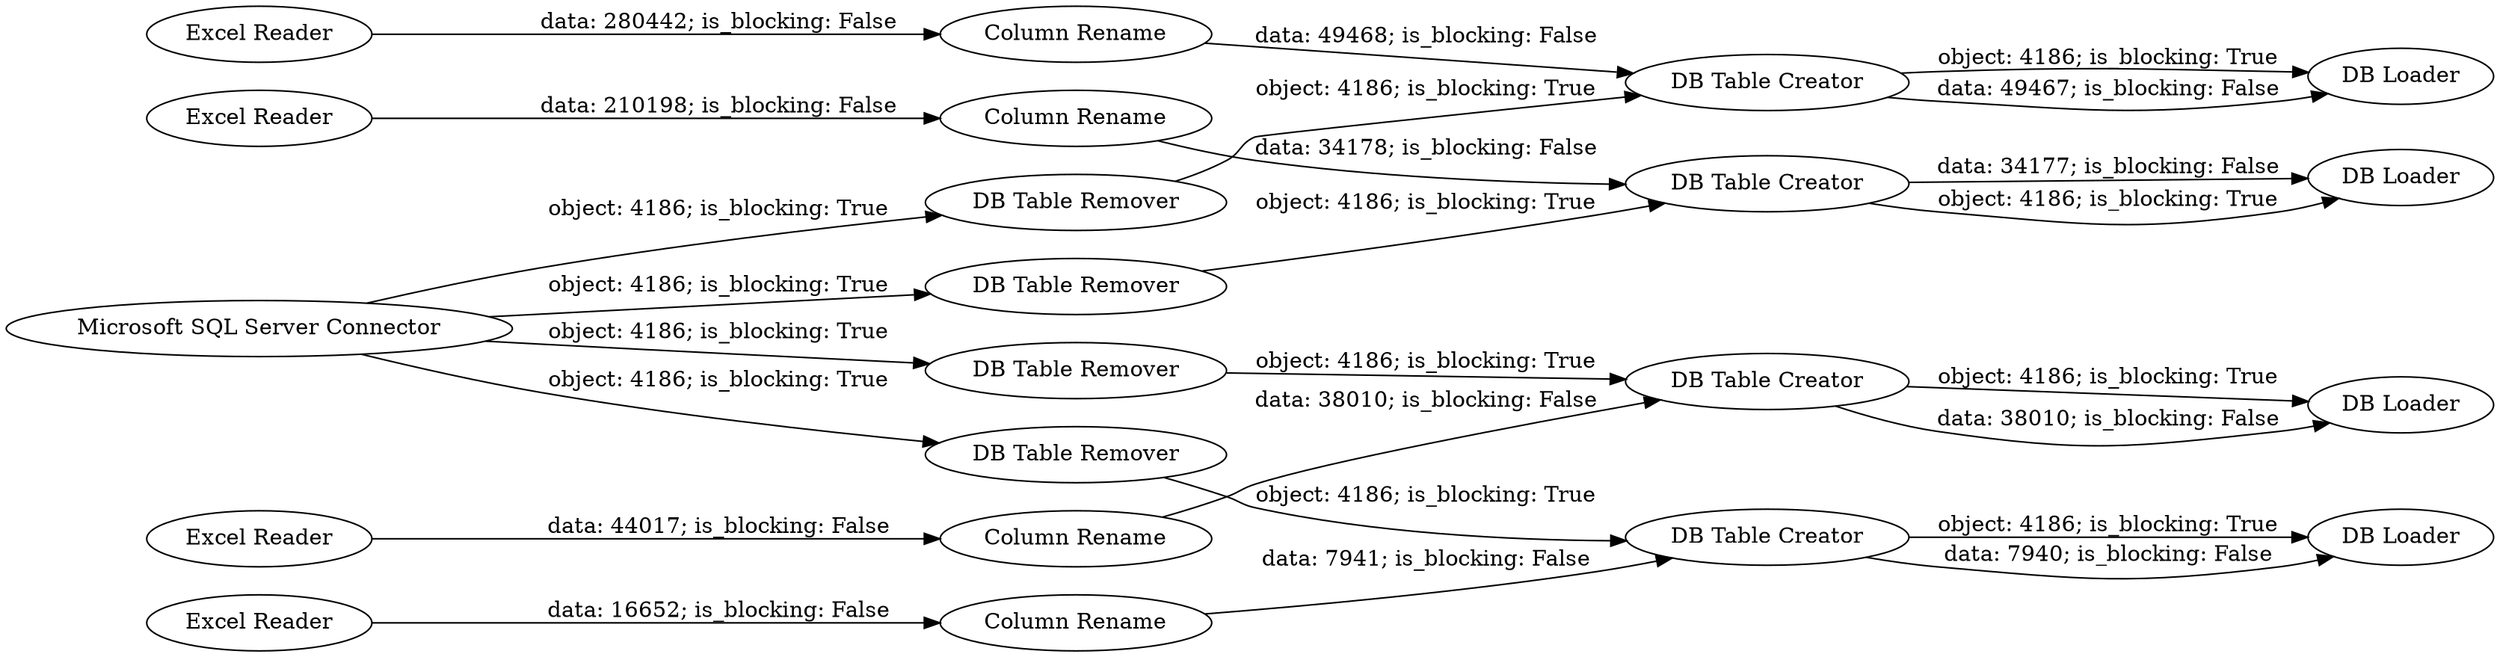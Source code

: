 digraph {
	"7669776613076024108_6" [label="Microsoft SQL Server Connector"]
	"7669776613076024108_8" [label="DB Loader"]
	"7669776613076024108_13" [label="DB Table Creator"]
	"7669776613076024108_26" [label="Column Rename"]
	"7669776613076024108_1" [label="Excel Reader"]
	"7669776613076024108_10" [label="DB Table Remover"]
	"7669776613076024108_7" [label="DB Table Creator"]
	"7669776613076024108_20" [label="DB Table Creator"]
	"7669776613076024108_14" [label="DB Loader"]
	"7669776613076024108_23" [label="Excel Reader"]
	"7669776613076024108_24" [label="DB Table Remover"]
	"7669776613076024108_16" [label="DB Table Creator"]
	"7669776613076024108_18" [label="DB Loader"]
	"7669776613076024108_17" [label="Excel Reader"]
	"7669776613076024108_19" [label="DB Table Remover"]
	"7669776613076024108_9" [label="Column Rename"]
	"7669776613076024108_15" [label="DB Table Remover"]
	"7669776613076024108_11" [label="Excel Reader"]
	"7669776613076024108_12" [label="Column Rename"]
	"7669776613076024108_25" [label="Column Rename"]
	"7669776613076024108_21" [label="DB Loader"]
	"7669776613076024108_1" -> "7669776613076024108_9" [label="data: 280442; is_blocking: False"]
	"7669776613076024108_10" -> "7669776613076024108_7" [label="object: 4186; is_blocking: True"]
	"7669776613076024108_6" -> "7669776613076024108_24" [label="object: 4186; is_blocking: True"]
	"7669776613076024108_9" -> "7669776613076024108_7" [label="data: 49468; is_blocking: False"]
	"7669776613076024108_7" -> "7669776613076024108_8" [label="object: 4186; is_blocking: True"]
	"7669776613076024108_6" -> "7669776613076024108_19" [label="object: 4186; is_blocking: True"]
	"7669776613076024108_13" -> "7669776613076024108_14" [label="object: 4186; is_blocking: True"]
	"7669776613076024108_12" -> "7669776613076024108_13" [label="data: 7941; is_blocking: False"]
	"7669776613076024108_16" -> "7669776613076024108_18" [label="object: 4186; is_blocking: True"]
	"7669776613076024108_20" -> "7669776613076024108_21" [label="data: 34177; is_blocking: False"]
	"7669776613076024108_15" -> "7669776613076024108_16" [label="object: 4186; is_blocking: True"]
	"7669776613076024108_6" -> "7669776613076024108_10" [label="object: 4186; is_blocking: True"]
	"7669776613076024108_16" -> "7669776613076024108_18" [label="data: 38010; is_blocking: False"]
	"7669776613076024108_19" -> "7669776613076024108_13" [label="object: 4186; is_blocking: True"]
	"7669776613076024108_26" -> "7669776613076024108_16" [label="data: 38010; is_blocking: False"]
	"7669776613076024108_6" -> "7669776613076024108_15" [label="object: 4186; is_blocking: True"]
	"7669776613076024108_24" -> "7669776613076024108_20" [label="object: 4186; is_blocking: True"]
	"7669776613076024108_17" -> "7669776613076024108_26" [label="data: 44017; is_blocking: False"]
	"7669776613076024108_7" -> "7669776613076024108_8" [label="data: 49467; is_blocking: False"]
	"7669776613076024108_13" -> "7669776613076024108_14" [label="data: 7940; is_blocking: False"]
	"7669776613076024108_25" -> "7669776613076024108_20" [label="data: 34178; is_blocking: False"]
	"7669776613076024108_23" -> "7669776613076024108_25" [label="data: 210198; is_blocking: False"]
	"7669776613076024108_11" -> "7669776613076024108_12" [label="data: 16652; is_blocking: False"]
	"7669776613076024108_20" -> "7669776613076024108_21" [label="object: 4186; is_blocking: True"]
	rankdir=LR
}
